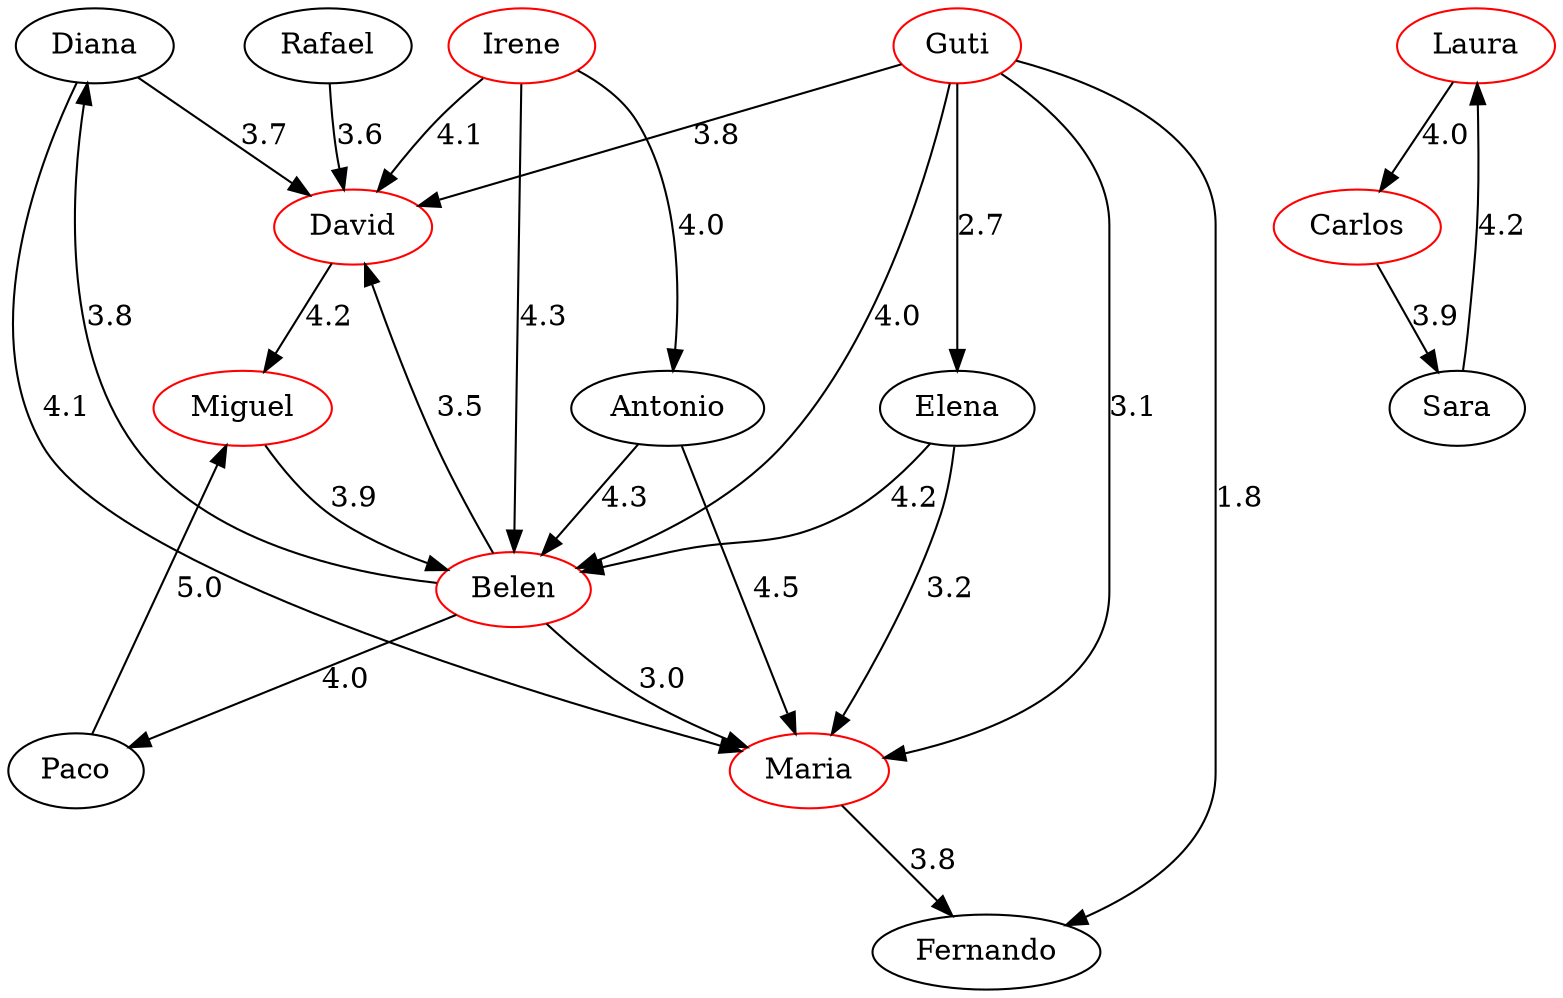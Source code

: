 strict digraph G {
  1 [ label="Diana" ];
  2 [ color="red" label="Guti" ];
  3 [ color="red" label="David" ];
  4 [ color="red" label="Miguel" ];
  5 [ color="red" label="Belen" ];
  6 [ label="Rafael" ];
  7 [ label="Paco" ];
  8 [ label="Elena" ];
  9 [ label="Fernando" ];
  10 [ color="red" label="Irene" ];
  11 [ label="Antonio" ];
  12 [ color="red" label="Maria" ];
  13 [ color="red" label="Laura" ];
  14 [ color="red" label="Carlos" ];
  15 [ label="Sara" ];
  2 -> 5 [ color="black" label="4.0" ];
  1 -> 3 [ color="black" label="3.7" ];
  3 -> 4 [ color="black" label="4.2" ];
  5 -> 1 [ color="black" label="3.8" ];
  1 -> 12 [ color="black" label="4.1" ];
  10 -> 5 [ color="black" label="4.3" ];
  2 -> 3 [ color="black" label="3.8" ];
  2 -> 8 [ color="black" label="2.7" ];
  2 -> 12 [ color="black" label="3.1" ];
  11 -> 12 [ color="black" label="4.5" ];
  2 -> 9 [ color="black" label="1.8" ];
  4 -> 5 [ color="black" label="3.9" ];
  5 -> 7 [ color="black" label="4.0" ];
  5 -> 12 [ color="black" label="3.0" ];
  6 -> 3 [ color="black" label="3.6" ];
  8 -> 5 [ color="black" label="4.2" ];
  5 -> 3 [ color="black" label="3.5" ];
  10 -> 11 [ color="black" label="4.0" ];
  7 -> 4 [ color="black" label="5.0" ];
  11 -> 5 [ color="black" label="4.3" ];
  12 -> 9 [ color="black" label="3.8" ];
  10 -> 3 [ color="black" label="4.1" ];
  8 -> 12 [ color="black" label="3.2" ];
  13 -> 14 [ color="black" label="4.0" ];
  14 -> 15 [ color="black" label="3.9" ];
  15 -> 13 [ color="black" label="4.2" ];
}

